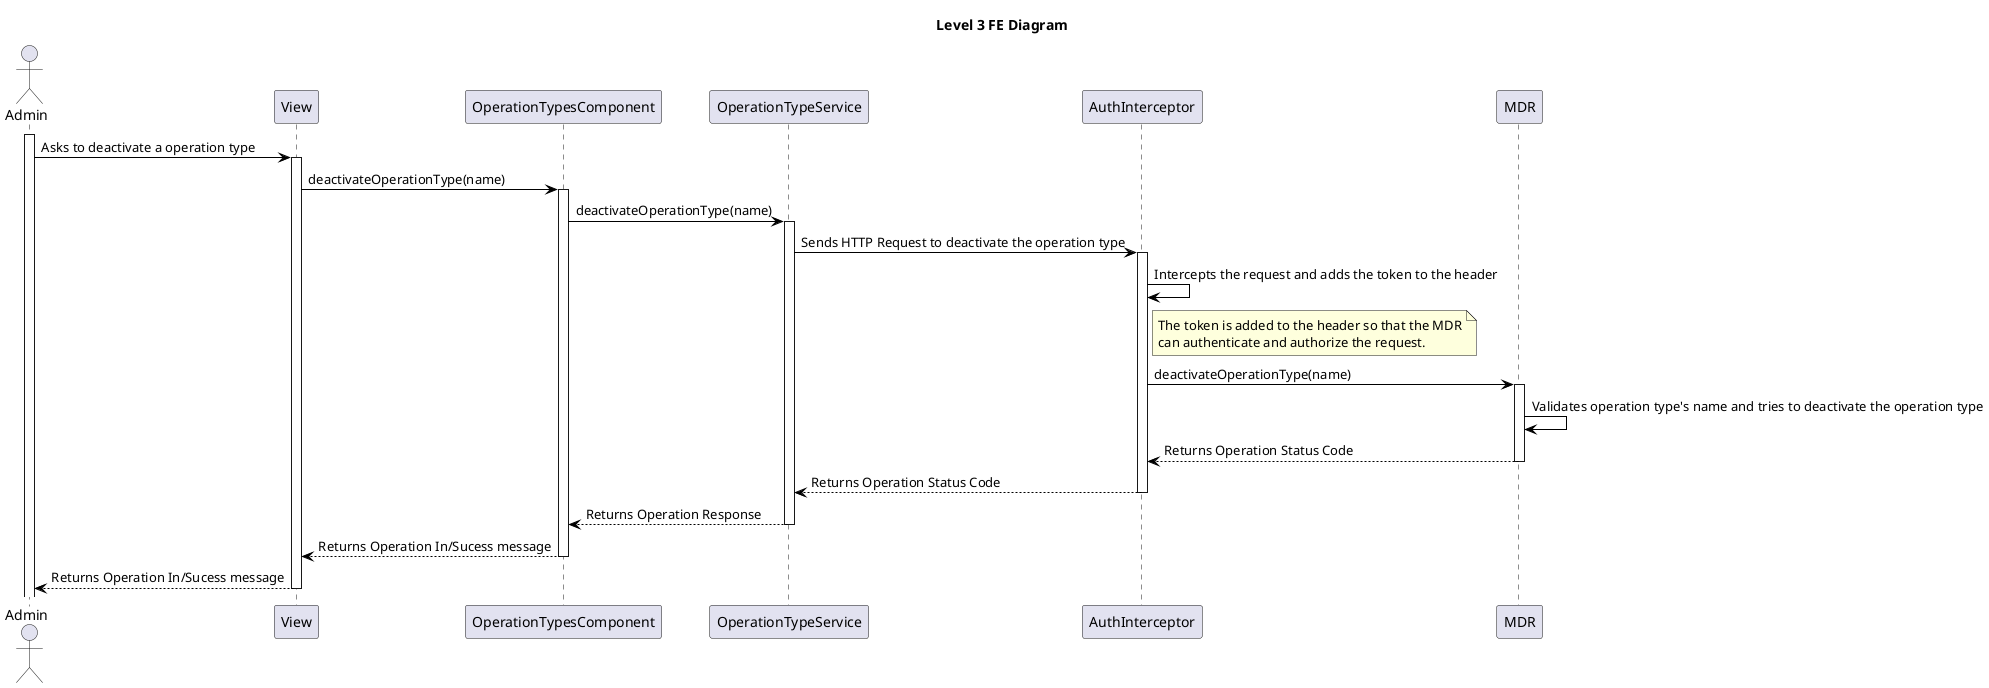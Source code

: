 @startuml level_3_FE

title Level 3 FE Diagram

hide empty members
'skinparam Linetype ortho

skinparam class {
    BackgroundColor<<valueObject>> #D6EAF8
    BackgroundColor<<root>> #FDEBD0
    BackgroundColor<<service>> #D1F2EB
    BackgroundColor #FEF9E7
    ArrowColor Black
}

skinparam package {
    BackgroundColor #EBF5FB
}

actor Admin as A
participant "View" as V
participant "OperationTypesComponent" as MP
participant "OperationTypeService" as PS
participant "AuthInterceptor" as AI
participant "MDR" as MDR

activate A
A -> V: Asks to deactivate a operation type
activate V
V -> MP: deactivateOperationType(name)
activate MP
MP -> PS: deactivateOperationType(name)
activate PS
PS -> AI: Sends HTTP Request to deactivate the operation type
activate AI
AI -> AI: Intercepts the request and adds the token to the header
note right of AI
    The token is added to the header so that the MDR
    can authenticate and authorize the request.
end note
AI -> MDR: deactivateOperationType(name)
activate MDR
MDR -> MDR: Validates operation type's name and tries to deactivate the operation type
MDR --> AI: Returns Operation Status Code
deactivate MDR
AI --> PS: Returns Operation Status Code
deactivate AI
PS --> MP: Returns Operation Response
deactivate PS
MP --> V: Returns Operation In/Sucess message
deactivate MP
V --> A: Returns Operation In/Sucess message
deactivate V


@enduml